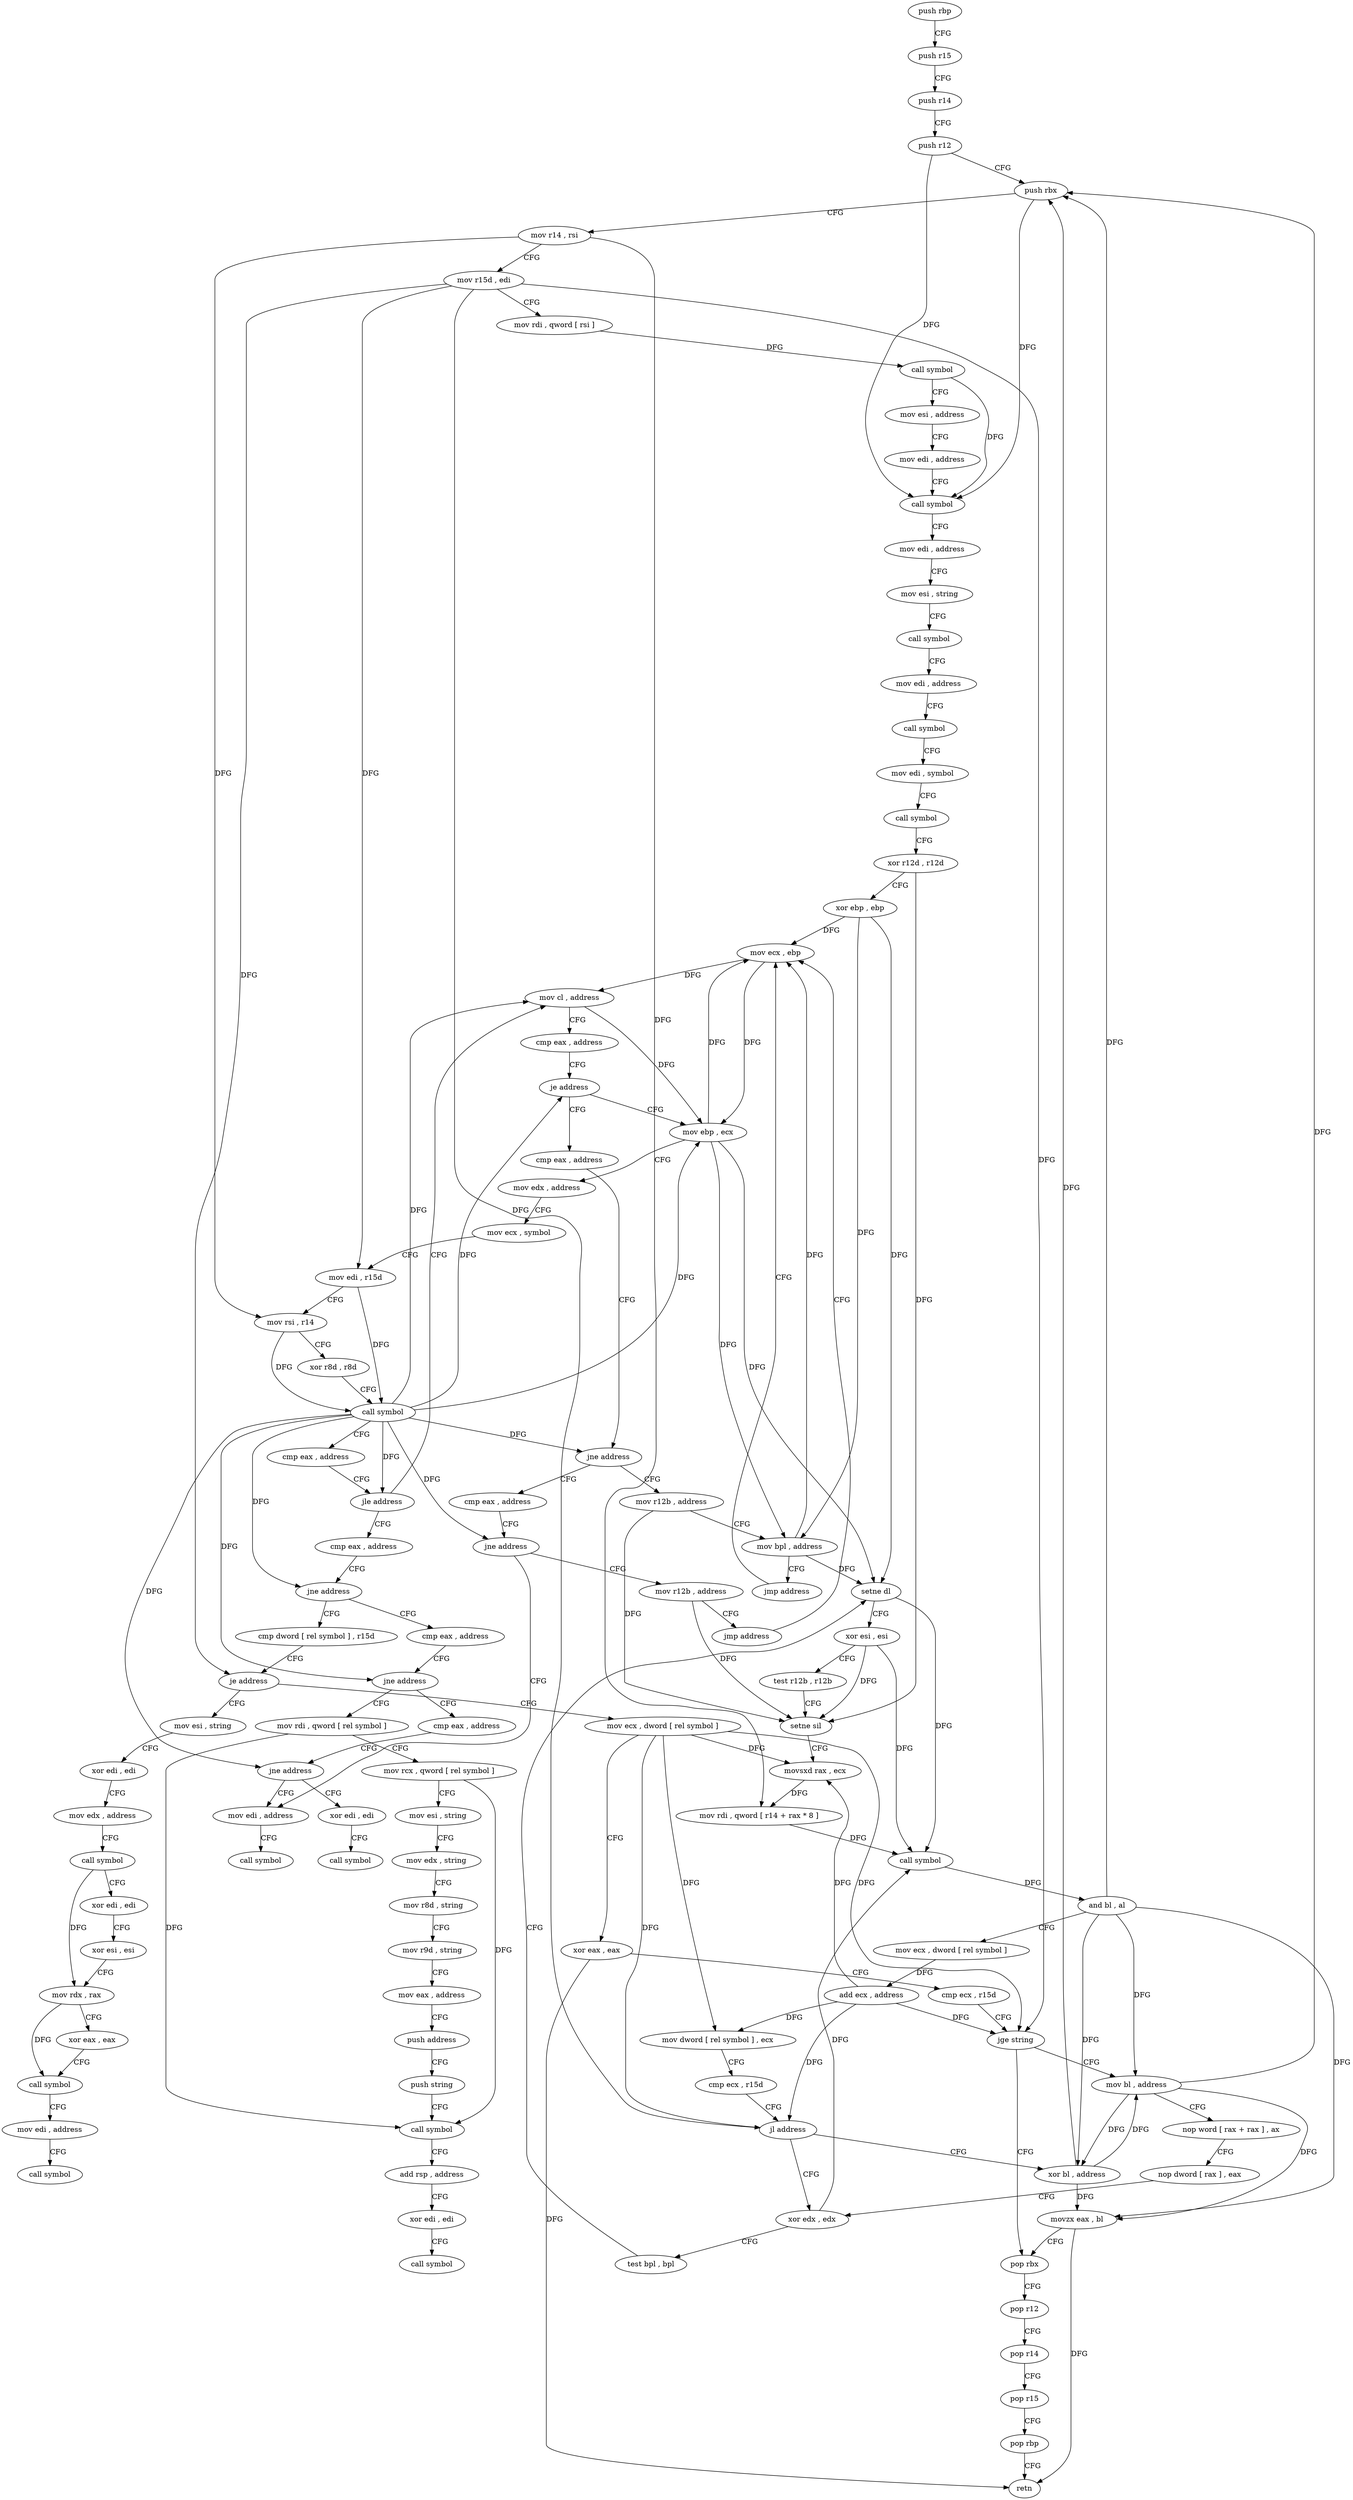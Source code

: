 digraph "func" {
"4200128" [label = "push rbp" ]
"4200129" [label = "push r15" ]
"4200131" [label = "push r14" ]
"4200133" [label = "push r12" ]
"4200135" [label = "push rbx" ]
"4200136" [label = "mov r14 , rsi" ]
"4200139" [label = "mov r15d , edi" ]
"4200142" [label = "mov rdi , qword [ rsi ]" ]
"4200145" [label = "call symbol" ]
"4200150" [label = "mov esi , address" ]
"4200155" [label = "mov edi , address" ]
"4200160" [label = "call symbol" ]
"4200165" [label = "mov edi , address" ]
"4200170" [label = "mov esi , string" ]
"4200175" [label = "call symbol" ]
"4200180" [label = "mov edi , address" ]
"4200185" [label = "call symbol" ]
"4200190" [label = "mov edi , symbol" ]
"4200195" [label = "call symbol" ]
"4200200" [label = "xor r12d , r12d" ]
"4200203" [label = "xor ebp , ebp" ]
"4200205" [label = "mov ecx , ebp" ]
"4200274" [label = "cmp eax , address" ]
"4200277" [label = "jne address" ]
"4200386" [label = "cmp eax , address" ]
"4200279" [label = "cmp dword [ rel symbol ] , r15d" ]
"4200238" [label = "mov cl , address" ]
"4200240" [label = "cmp eax , address" ]
"4200243" [label = "je address" ]
"4200207" [label = "mov ebp , ecx" ]
"4200245" [label = "cmp eax , address" ]
"4200391" [label = "jne address" ]
"4200457" [label = "cmp eax , address" ]
"4200393" [label = "mov rdi , qword [ rel symbol ]" ]
"4200286" [label = "je address" ]
"4200481" [label = "mov esi , string" ]
"4200292" [label = "mov ecx , dword [ rel symbol ]" ]
"4200209" [label = "mov edx , address" ]
"4200214" [label = "mov ecx , symbol" ]
"4200219" [label = "mov edi , r15d" ]
"4200222" [label = "mov rsi , r14" ]
"4200225" [label = "xor r8d , r8d" ]
"4200228" [label = "call symbol" ]
"4200233" [label = "cmp eax , address" ]
"4200236" [label = "jle address" ]
"4200250" [label = "jne address" ]
"4200260" [label = "cmp eax , address" ]
"4200252" [label = "mov r12b , address" ]
"4200462" [label = "jne address" ]
"4200471" [label = "mov edi , address" ]
"4200464" [label = "xor edi , edi" ]
"4200400" [label = "mov rcx , qword [ rel symbol ]" ]
"4200407" [label = "mov esi , string" ]
"4200412" [label = "mov edx , string" ]
"4200417" [label = "mov r8d , string" ]
"4200423" [label = "mov r9d , string" ]
"4200429" [label = "mov eax , address" ]
"4200434" [label = "push address" ]
"4200436" [label = "push string" ]
"4200441" [label = "call symbol" ]
"4200446" [label = "add rsp , address" ]
"4200450" [label = "xor edi , edi" ]
"4200452" [label = "call symbol" ]
"4200486" [label = "xor edi , edi" ]
"4200488" [label = "mov edx , address" ]
"4200493" [label = "call symbol" ]
"4200498" [label = "xor edi , edi" ]
"4200500" [label = "xor esi , esi" ]
"4200502" [label = "mov rdx , rax" ]
"4200505" [label = "xor eax , eax" ]
"4200507" [label = "call symbol" ]
"4200512" [label = "mov edi , address" ]
"4200517" [label = "call symbol" ]
"4200298" [label = "xor eax , eax" ]
"4200300" [label = "cmp ecx , r15d" ]
"4200303" [label = "jge string" ]
"4200377" [label = "pop rbx" ]
"4200305" [label = "mov bl , address" ]
"4200263" [label = "jne address" ]
"4200269" [label = "mov r12b , address" ]
"4200255" [label = "mov bpl , address" ]
"4200258" [label = "jmp address" ]
"4200476" [label = "call symbol" ]
"4200466" [label = "call symbol" ]
"4200378" [label = "pop r12" ]
"4200380" [label = "pop r14" ]
"4200382" [label = "pop r15" ]
"4200384" [label = "pop rbp" ]
"4200385" [label = "retn" ]
"4200307" [label = "nop word [ rax + rax ] , ax" ]
"4200317" [label = "nop dword [ rax ] , eax" ]
"4200320" [label = "xor edx , edx" ]
"4200272" [label = "jmp address" ]
"4200322" [label = "test bpl , bpl" ]
"4200325" [label = "setne dl" ]
"4200328" [label = "xor esi , esi" ]
"4200330" [label = "test r12b , r12b" ]
"4200333" [label = "setne sil" ]
"4200337" [label = "movsxd rax , ecx" ]
"4200340" [label = "mov rdi , qword [ r14 + rax * 8 ]" ]
"4200344" [label = "call symbol" ]
"4200349" [label = "and bl , al" ]
"4200351" [label = "mov ecx , dword [ rel symbol ]" ]
"4200357" [label = "add ecx , address" ]
"4200360" [label = "mov dword [ rel symbol ] , ecx" ]
"4200366" [label = "cmp ecx , r15d" ]
"4200369" [label = "jl address" ]
"4200371" [label = "xor bl , address" ]
"4200374" [label = "movzx eax , bl" ]
"4200128" -> "4200129" [ label = "CFG" ]
"4200129" -> "4200131" [ label = "CFG" ]
"4200131" -> "4200133" [ label = "CFG" ]
"4200133" -> "4200135" [ label = "CFG" ]
"4200133" -> "4200160" [ label = "DFG" ]
"4200135" -> "4200136" [ label = "CFG" ]
"4200135" -> "4200160" [ label = "DFG" ]
"4200136" -> "4200139" [ label = "CFG" ]
"4200136" -> "4200222" [ label = "DFG" ]
"4200136" -> "4200340" [ label = "DFG" ]
"4200139" -> "4200142" [ label = "CFG" ]
"4200139" -> "4200219" [ label = "DFG" ]
"4200139" -> "4200286" [ label = "DFG" ]
"4200139" -> "4200303" [ label = "DFG" ]
"4200139" -> "4200369" [ label = "DFG" ]
"4200142" -> "4200145" [ label = "DFG" ]
"4200145" -> "4200150" [ label = "CFG" ]
"4200145" -> "4200160" [ label = "DFG" ]
"4200150" -> "4200155" [ label = "CFG" ]
"4200155" -> "4200160" [ label = "CFG" ]
"4200160" -> "4200165" [ label = "CFG" ]
"4200165" -> "4200170" [ label = "CFG" ]
"4200170" -> "4200175" [ label = "CFG" ]
"4200175" -> "4200180" [ label = "CFG" ]
"4200180" -> "4200185" [ label = "CFG" ]
"4200185" -> "4200190" [ label = "CFG" ]
"4200190" -> "4200195" [ label = "CFG" ]
"4200195" -> "4200200" [ label = "CFG" ]
"4200200" -> "4200203" [ label = "CFG" ]
"4200200" -> "4200333" [ label = "DFG" ]
"4200203" -> "4200205" [ label = "DFG" ]
"4200203" -> "4200255" [ label = "DFG" ]
"4200203" -> "4200325" [ label = "DFG" ]
"4200205" -> "4200207" [ label = "DFG" ]
"4200205" -> "4200238" [ label = "DFG" ]
"4200274" -> "4200277" [ label = "CFG" ]
"4200277" -> "4200386" [ label = "CFG" ]
"4200277" -> "4200279" [ label = "CFG" ]
"4200386" -> "4200391" [ label = "CFG" ]
"4200279" -> "4200286" [ label = "CFG" ]
"4200238" -> "4200240" [ label = "CFG" ]
"4200238" -> "4200207" [ label = "DFG" ]
"4200240" -> "4200243" [ label = "CFG" ]
"4200243" -> "4200207" [ label = "CFG" ]
"4200243" -> "4200245" [ label = "CFG" ]
"4200207" -> "4200209" [ label = "CFG" ]
"4200207" -> "4200205" [ label = "DFG" ]
"4200207" -> "4200255" [ label = "DFG" ]
"4200207" -> "4200325" [ label = "DFG" ]
"4200245" -> "4200250" [ label = "CFG" ]
"4200391" -> "4200457" [ label = "CFG" ]
"4200391" -> "4200393" [ label = "CFG" ]
"4200457" -> "4200462" [ label = "CFG" ]
"4200393" -> "4200400" [ label = "CFG" ]
"4200393" -> "4200441" [ label = "DFG" ]
"4200286" -> "4200481" [ label = "CFG" ]
"4200286" -> "4200292" [ label = "CFG" ]
"4200481" -> "4200486" [ label = "CFG" ]
"4200292" -> "4200298" [ label = "CFG" ]
"4200292" -> "4200303" [ label = "DFG" ]
"4200292" -> "4200337" [ label = "DFG" ]
"4200292" -> "4200360" [ label = "DFG" ]
"4200292" -> "4200369" [ label = "DFG" ]
"4200209" -> "4200214" [ label = "CFG" ]
"4200214" -> "4200219" [ label = "CFG" ]
"4200219" -> "4200222" [ label = "CFG" ]
"4200219" -> "4200228" [ label = "DFG" ]
"4200222" -> "4200225" [ label = "CFG" ]
"4200222" -> "4200228" [ label = "DFG" ]
"4200225" -> "4200228" [ label = "CFG" ]
"4200228" -> "4200233" [ label = "CFG" ]
"4200228" -> "4200207" [ label = "DFG" ]
"4200228" -> "4200236" [ label = "DFG" ]
"4200228" -> "4200277" [ label = "DFG" ]
"4200228" -> "4200243" [ label = "DFG" ]
"4200228" -> "4200391" [ label = "DFG" ]
"4200228" -> "4200250" [ label = "DFG" ]
"4200228" -> "4200462" [ label = "DFG" ]
"4200228" -> "4200263" [ label = "DFG" ]
"4200228" -> "4200238" [ label = "DFG" ]
"4200233" -> "4200236" [ label = "CFG" ]
"4200236" -> "4200274" [ label = "CFG" ]
"4200236" -> "4200238" [ label = "CFG" ]
"4200250" -> "4200260" [ label = "CFG" ]
"4200250" -> "4200252" [ label = "CFG" ]
"4200260" -> "4200263" [ label = "CFG" ]
"4200252" -> "4200255" [ label = "CFG" ]
"4200252" -> "4200333" [ label = "DFG" ]
"4200462" -> "4200471" [ label = "CFG" ]
"4200462" -> "4200464" [ label = "CFG" ]
"4200471" -> "4200476" [ label = "CFG" ]
"4200464" -> "4200466" [ label = "CFG" ]
"4200400" -> "4200407" [ label = "CFG" ]
"4200400" -> "4200441" [ label = "DFG" ]
"4200407" -> "4200412" [ label = "CFG" ]
"4200412" -> "4200417" [ label = "CFG" ]
"4200417" -> "4200423" [ label = "CFG" ]
"4200423" -> "4200429" [ label = "CFG" ]
"4200429" -> "4200434" [ label = "CFG" ]
"4200434" -> "4200436" [ label = "CFG" ]
"4200436" -> "4200441" [ label = "CFG" ]
"4200441" -> "4200446" [ label = "CFG" ]
"4200446" -> "4200450" [ label = "CFG" ]
"4200450" -> "4200452" [ label = "CFG" ]
"4200486" -> "4200488" [ label = "CFG" ]
"4200488" -> "4200493" [ label = "CFG" ]
"4200493" -> "4200498" [ label = "CFG" ]
"4200493" -> "4200502" [ label = "DFG" ]
"4200498" -> "4200500" [ label = "CFG" ]
"4200500" -> "4200502" [ label = "CFG" ]
"4200502" -> "4200505" [ label = "CFG" ]
"4200502" -> "4200507" [ label = "DFG" ]
"4200505" -> "4200507" [ label = "CFG" ]
"4200507" -> "4200512" [ label = "CFG" ]
"4200512" -> "4200517" [ label = "CFG" ]
"4200298" -> "4200300" [ label = "CFG" ]
"4200298" -> "4200385" [ label = "DFG" ]
"4200300" -> "4200303" [ label = "CFG" ]
"4200303" -> "4200377" [ label = "CFG" ]
"4200303" -> "4200305" [ label = "CFG" ]
"4200377" -> "4200378" [ label = "CFG" ]
"4200305" -> "4200307" [ label = "CFG" ]
"4200305" -> "4200135" [ label = "DFG" ]
"4200305" -> "4200371" [ label = "DFG" ]
"4200305" -> "4200374" [ label = "DFG" ]
"4200263" -> "4200471" [ label = "CFG" ]
"4200263" -> "4200269" [ label = "CFG" ]
"4200269" -> "4200272" [ label = "CFG" ]
"4200269" -> "4200333" [ label = "DFG" ]
"4200255" -> "4200258" [ label = "CFG" ]
"4200255" -> "4200205" [ label = "DFG" ]
"4200255" -> "4200325" [ label = "DFG" ]
"4200258" -> "4200205" [ label = "CFG" ]
"4200378" -> "4200380" [ label = "CFG" ]
"4200380" -> "4200382" [ label = "CFG" ]
"4200382" -> "4200384" [ label = "CFG" ]
"4200384" -> "4200385" [ label = "CFG" ]
"4200307" -> "4200317" [ label = "CFG" ]
"4200317" -> "4200320" [ label = "CFG" ]
"4200320" -> "4200322" [ label = "CFG" ]
"4200320" -> "4200344" [ label = "DFG" ]
"4200272" -> "4200205" [ label = "CFG" ]
"4200322" -> "4200325" [ label = "CFG" ]
"4200325" -> "4200328" [ label = "CFG" ]
"4200325" -> "4200344" [ label = "DFG" ]
"4200328" -> "4200330" [ label = "CFG" ]
"4200328" -> "4200333" [ label = "DFG" ]
"4200328" -> "4200344" [ label = "DFG" ]
"4200330" -> "4200333" [ label = "CFG" ]
"4200333" -> "4200337" [ label = "CFG" ]
"4200337" -> "4200340" [ label = "DFG" ]
"4200340" -> "4200344" [ label = "DFG" ]
"4200344" -> "4200349" [ label = "DFG" ]
"4200349" -> "4200351" [ label = "CFG" ]
"4200349" -> "4200135" [ label = "DFG" ]
"4200349" -> "4200305" [ label = "DFG" ]
"4200349" -> "4200371" [ label = "DFG" ]
"4200349" -> "4200374" [ label = "DFG" ]
"4200351" -> "4200357" [ label = "DFG" ]
"4200357" -> "4200360" [ label = "DFG" ]
"4200357" -> "4200337" [ label = "DFG" ]
"4200357" -> "4200303" [ label = "DFG" ]
"4200357" -> "4200369" [ label = "DFG" ]
"4200360" -> "4200366" [ label = "CFG" ]
"4200366" -> "4200369" [ label = "CFG" ]
"4200369" -> "4200320" [ label = "CFG" ]
"4200369" -> "4200371" [ label = "CFG" ]
"4200371" -> "4200374" [ label = "DFG" ]
"4200371" -> "4200135" [ label = "DFG" ]
"4200371" -> "4200305" [ label = "DFG" ]
"4200374" -> "4200377" [ label = "CFG" ]
"4200374" -> "4200385" [ label = "DFG" ]
}
